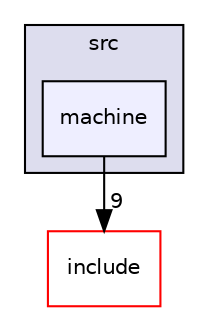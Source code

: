 digraph "src/machine" {
  bgcolor=transparent;
  compound=true
  node [ fontsize="10", fontname="Helvetica"];
  edge [ labelfontsize="10", labelfontname="Helvetica"];
  subgraph clusterdir_68267d1309a1af8e8297ef4c3efbcdba {
    graph [ bgcolor="#ddddee", pencolor="black", label="src" fontname="Helvetica", fontsize="10", URL="dir_68267d1309a1af8e8297ef4c3efbcdba.html"]
  dir_06b062a9f15ff3f22ddc9473dee1a1a4 [shape=box, label="machine", style="filled", fillcolor="#eeeeff", pencolor="black", URL="dir_06b062a9f15ff3f22ddc9473dee1a1a4.html"];
  }
  dir_d44c64559bbebec7f509842c48db8b23 [shape=box label="include" color="red" URL="dir_d44c64559bbebec7f509842c48db8b23.html"];
  dir_06b062a9f15ff3f22ddc9473dee1a1a4->dir_d44c64559bbebec7f509842c48db8b23 [headlabel="9", labeldistance=1.5 headhref="dir_000011_000000.html"];
}
